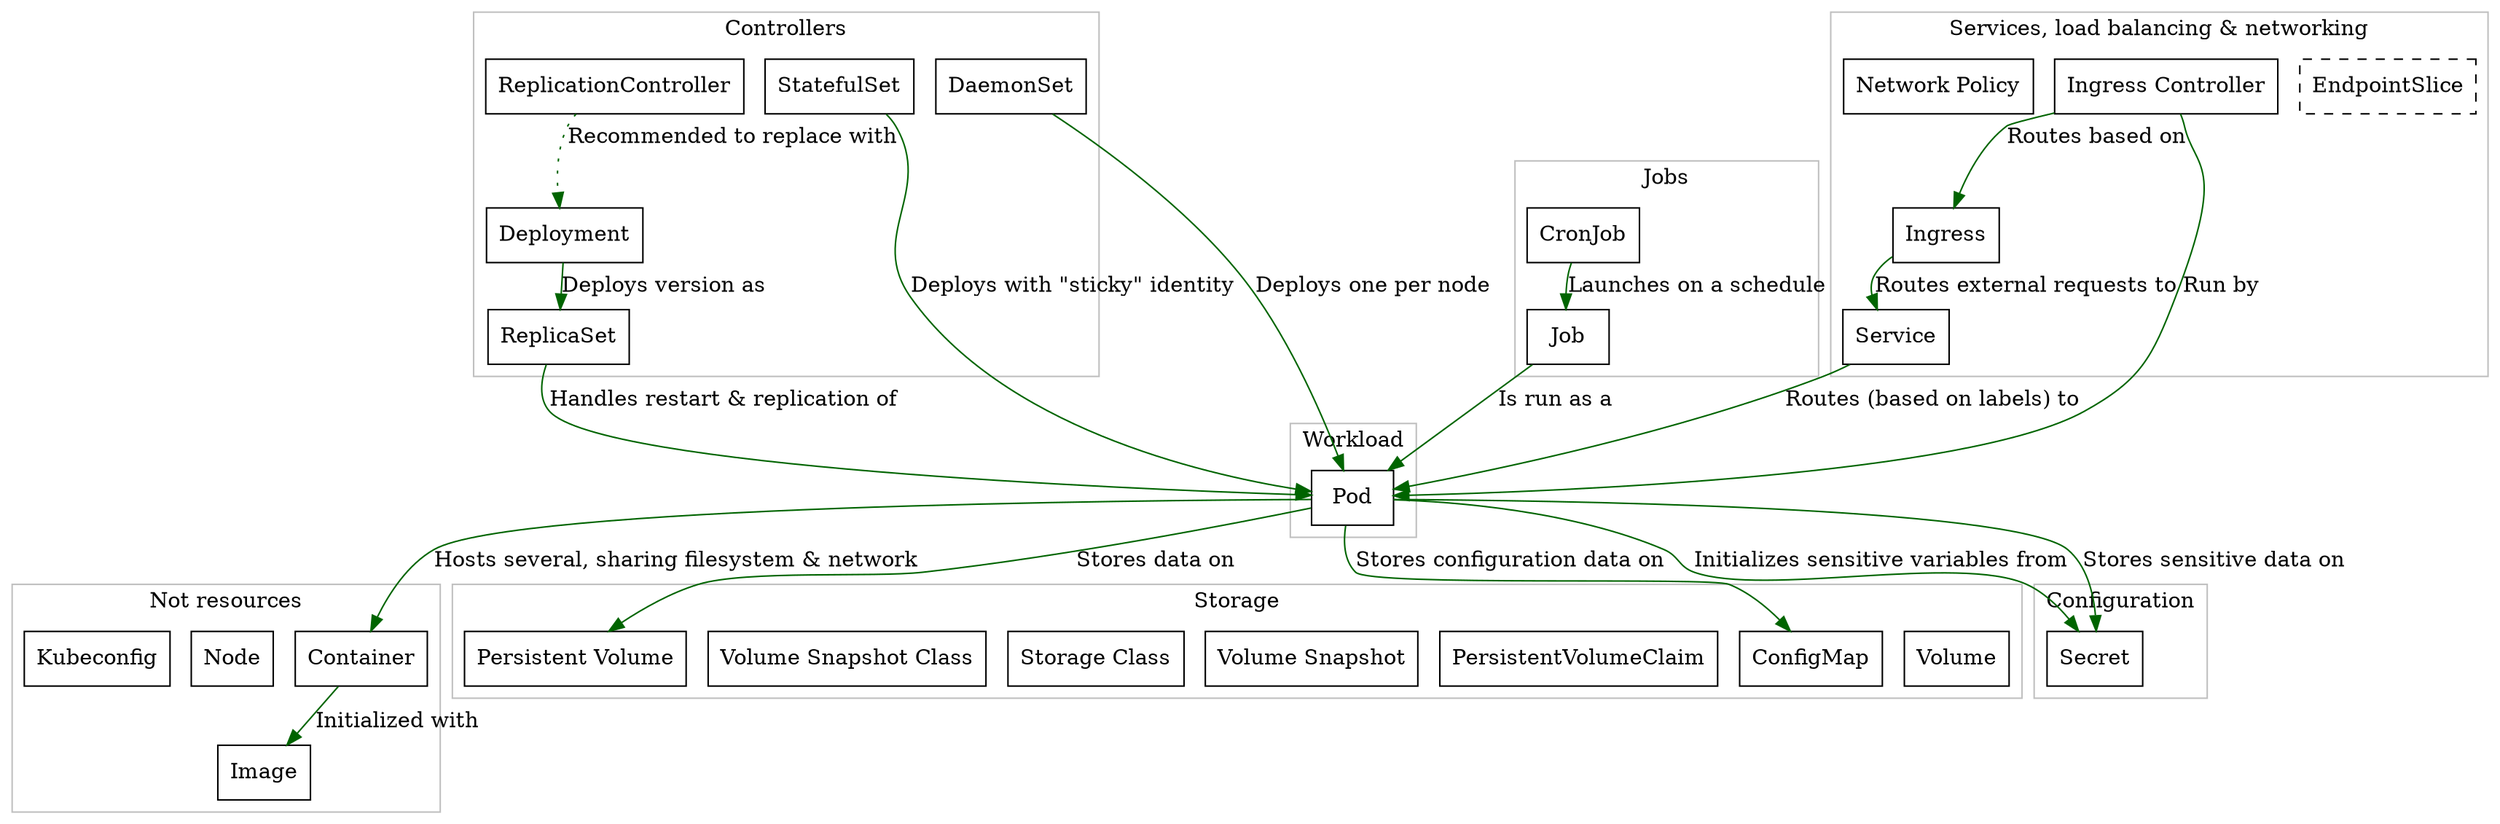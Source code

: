 digraph {
    node[shape=rect];
    graph[pad="0", nodesep="0.2", ranksep="0"];
    edge[color="darkgreen"];

    /********** NODES **********/
    // Outer objects
    subgraph cluster_no_resources {
        label="Not resources";
        color="grey";

        container[label="Container", URL="https://www.docker.com/resources/what-container"];
        k8s_node[label="Node", URL="https://kubernetes.io/docs/concepts/architecture/nodes/"];
        image[label="Image", URL="https://kubernetes.io/docs/concepts/containers/images/"];
        kubeconfig[label="Kubeconfig", URL="https://kubernetes.io/docs/concepts/configuration/organize-cluster-access-kubeconfig/"]
    }

    // Base
    subgraph cluster_workload {
        label="Workload";
        color="grey";

        pod[label="Pod", URL="https://kubernetes.io/docs/concepts/workloads/pods/pod/"];
    }

    // Controllers
    subgraph cluster_controllers {
        label="Controllers";
        color="grey";

        deployment[label="Deployment", URL="https://kubernetes.io/docs/concepts/workloads/controllers/deployment/"];
        replicaset[label="ReplicaSet", URL="https://kubernetes.io/docs/concepts/workloads/controllers/replicaset/"];
        replication_controller[label="ReplicationController", URL="https://kubernetes.io/docs/concepts/workloads/controllers/replicationcontroller/"];
        statefulset[label="StatefulSet", URL="https://kubernetes.io/docs/concepts/workloads/controllers/statefulset/"];
        daemonset[label="DaemonSet", URL="https://kubernetes.io/docs/concepts/workloads/controllers/daemonset/"];
    }

    // Jobs
    subgraph cluster_jobs {
        label="Jobs";
        color="grey";

        job[label="Job", URL="https://kubernetes.io/docs/concepts/workloads/controllers/jobs-run-to-completion/"];
        cronjob[label="CronJob", URL="https://kubernetes.io/docs/concepts/workloads/controllers/cron-jobs/"];
    }

    // Services, load balancing & networking
    subgraph cluster_services {
        label="Services, load balancing & networking";
        color="grey";

        endpoint_slice[label="EndpointSlice", URL="https://kubernetes.io/docs/concepts/services-networking/endpoint-slices/", style="dashed"];
        service[label="Service", URL="https://kubernetes.io/docs/concepts/services-networking/service/"];
        ingress[label="Ingress", URL="https://kubernetes.io/docs/concepts/services-networking/ingress/"];
        ingress_controller[label="Ingress Controller", URL="https://kubernetes.io/docs/concepts/services-networking/ingress-controllers/"];
        network_policy[label="Network Policy", URL="https://kubernetes.io/docs/concepts/services-networking/network-policies/"];
    }

    // Storage
    subgraph cluster_storage {
        label="Storage";
        color="grey";

        volume[label="Volume", URL="https://kubernetes.io/docs/concepts/storage/volumes/"];
        persistent_volume[label="Persistent Volume", URL="https://kubernetes.io/docs/concepts/storage/persistent-volumes/"];
        persistent_volume_claim[label="PersistentVolumeClaim", URL="https://kubernetes.io/docs/concepts/storage/persistent-volumes/#persistentvolumeclaims"];
        volume_snapshot[label="Volume Snapshot", URL="https://kubernetes.io/docs/concepts/storage/volume-snapshots/"];
        storage_class[label="Storage Class", URL="https://kubernetes.io/docs/concepts/storage/storage-classes/"];
        volume_snapshot_class[label="Volume Snapshot Class", URL="https://kubernetes.io/docs/concepts/storage/volume-snapshot-classes/"];
        configmap[label="ConfigMap", URL="https://kubernetes.io/docs/concepts/storage/volumes/#configmap"];
    }

    // Configuration
    subgraph cluster_configuration {
        label="Configuration";
        color="grey";

        secret[label="Secret", URL="https://kubernetes.io/docs/concepts/configuration/secret/"];
    }

    /********** LINKS **********/
    // Controllers
    container -> image[label="Initialized with"];
    pod -> container[label="Hosts several, sharing filesystem & network"];
    deployment -> replicaset[label="Deploys version as"];
    replicaset -> pod[label="Handles restart & replication of"];
    statefulset -> pod[label="Deploys with \"sticky\" identity"];
    daemonset -> pod[label="Deploys one per node"];

    replication_controller -> deployment[label="Recommended to replace with", style="dotted"];

    // Jobs
    cronjob -> job[label="Launches on a schedule"];
    job -> pod[label="Is run as a"];

    // Services, load balancing & networking
    ingress_controller -> pod[label="Run by"];
    ingress_controller -> ingress[label="Routes based on"];

    ingress -> service[label="Routes external requests to"];
    service -> pod[label="Routes (based on labels) to"];

    // Storage
    pod -> persistent_volume[label="Stores data on"];
    pod -> secret[label="Initializes sensitive variables from"];
    pod -> secret[label="Stores sensitive data on"];
    pod -> configmap[label="Stores configuration data on"];

}

